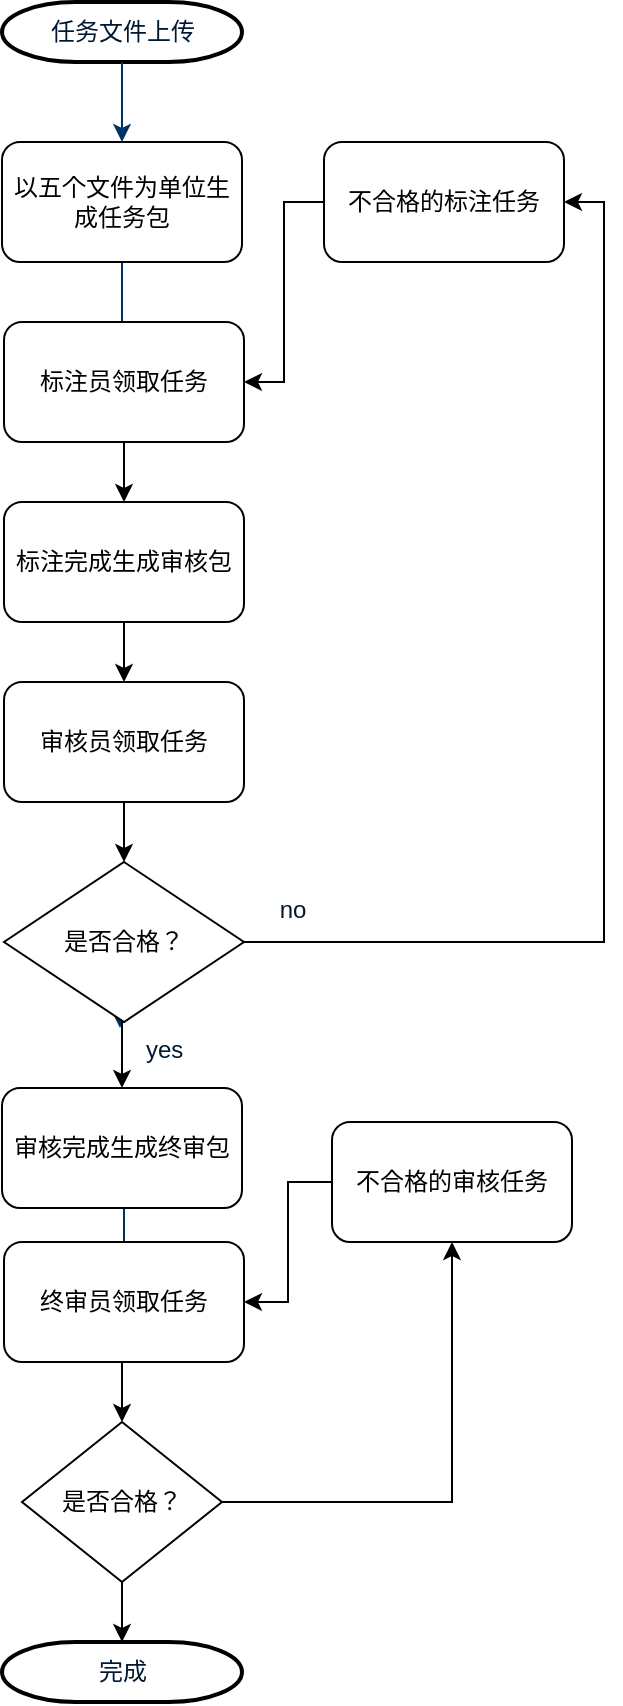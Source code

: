 <mxfile version="12.1.9" type="github" pages="1">
  <diagram id="6a731a19-8d31-9384-78a2-239565b7b9f0" name="Page-1">
    <mxGraphModel dx="786" dy="491" grid="1" gridSize="10" guides="1" tooltips="1" connect="1" arrows="1" fold="1" page="1" pageScale="1" pageWidth="1169" pageHeight="827" background="#ffffff" math="0" shadow="0">
      <root>
        <mxCell id="0"/>
        <mxCell id="1" parent="0"/>
        <mxCell id="2" value="任务文件上传" style="shape=mxgraph.flowchart.terminator;fillColor=#FFFFFF;strokeColor=#000000;strokeWidth=2;gradientColor=none;gradientDirection=north;fontColor=#001933;fontStyle=0;html=1;" parent="1" vertex="1">
          <mxGeometry x="260" y="60" width="120" height="30" as="geometry"/>
        </mxCell>
        <mxCell id="7" style="fontColor=#001933;fontStyle=1;strokeColor=#003366;strokeWidth=1;html=1;" parent="1" source="2" edge="1">
          <mxGeometry relative="1" as="geometry">
            <mxPoint x="320" y="130" as="targetPoint"/>
          </mxGeometry>
        </mxCell>
        <mxCell id="8" style="fontColor=#001933;fontStyle=1;strokeColor=#003366;strokeWidth=1;html=1;exitX=0.5;exitY=1;exitDx=0;exitDy=0;" parent="1" source="zEvsNkEJzdcjlOM2abnc-55" edge="1">
          <mxGeometry relative="1" as="geometry">
            <mxPoint x="320" y="210" as="sourcePoint"/>
            <mxPoint x="320" y="250" as="targetPoint"/>
          </mxGeometry>
        </mxCell>
        <mxCell id="11" value="yes" style="text;fontColor=#001933;fontStyle=0;html=1;strokeColor=none;gradientColor=none;fillColor=none;strokeWidth=2;" parent="1" vertex="1">
          <mxGeometry x="330" y="570" width="40" height="26" as="geometry"/>
        </mxCell>
        <mxCell id="12" value="" style="edgeStyle=elbowEdgeStyle;elbow=horizontal;fontColor=#001933;fontStyle=1;strokeColor=#003366;strokeWidth=1;html=1;" parent="1" source="zEvsNkEJzdcjlOM2abnc-59" edge="1">
          <mxGeometry x="-1" y="63" width="100" height="100" as="geometry">
            <mxPoint x="319" y="510" as="sourcePoint"/>
            <mxPoint x="319" y="573" as="targetPoint"/>
          </mxGeometry>
        </mxCell>
        <mxCell id="14" value="no" style="text;fontColor=#001933;fontStyle=0;html=1;strokeColor=none;gradientColor=none;fillColor=none;strokeWidth=2;align=center;" parent="1" vertex="1">
          <mxGeometry x="385" y="500" width="40" height="26" as="geometry"/>
        </mxCell>
        <mxCell id="21" value="" style="edgeStyle=elbowEdgeStyle;elbow=horizontal;fontColor=#001933;fontStyle=1;strokeColor=#003366;strokeWidth=1;html=1;" parent="1" edge="1">
          <mxGeometry y="-10" width="100" height="100" as="geometry">
            <mxPoint x="321" y="710" as="sourcePoint"/>
            <mxPoint x="321" y="710" as="targetPoint"/>
            <Array as="points">
              <mxPoint x="321" y="620"/>
            </Array>
          </mxGeometry>
        </mxCell>
        <mxCell id="40" value="完成" style="shape=mxgraph.flowchart.terminator;fillColor=#FFFFFF;strokeColor=#000000;strokeWidth=2;gradientColor=none;gradientDirection=north;fontColor=#001933;fontStyle=0;html=1;" parent="1" vertex="1">
          <mxGeometry x="260" y="880" width="120" height="30" as="geometry"/>
        </mxCell>
        <mxCell id="zEvsNkEJzdcjlOM2abnc-55" value="以五个文件为单位生成任务包" style="rounded=1;whiteSpace=wrap;html=1;" vertex="1" parent="1">
          <mxGeometry x="260" y="130" width="120" height="60" as="geometry"/>
        </mxCell>
        <mxCell id="zEvsNkEJzdcjlOM2abnc-58" style="edgeStyle=orthogonalEdgeStyle;rounded=0;orthogonalLoop=1;jettySize=auto;html=1;exitX=0.5;exitY=1;exitDx=0;exitDy=0;entryX=0.5;entryY=0;entryDx=0;entryDy=0;" edge="1" parent="1" source="zEvsNkEJzdcjlOM2abnc-56" target="zEvsNkEJzdcjlOM2abnc-57">
          <mxGeometry relative="1" as="geometry"/>
        </mxCell>
        <mxCell id="zEvsNkEJzdcjlOM2abnc-56" value="标注员领取任务" style="rounded=1;whiteSpace=wrap;html=1;" vertex="1" parent="1">
          <mxGeometry x="261" y="220" width="120" height="60" as="geometry"/>
        </mxCell>
        <mxCell id="zEvsNkEJzdcjlOM2abnc-68" style="edgeStyle=orthogonalEdgeStyle;rounded=0;orthogonalLoop=1;jettySize=auto;html=1;exitX=0.5;exitY=1;exitDx=0;exitDy=0;entryX=0.5;entryY=0;entryDx=0;entryDy=0;" edge="1" parent="1" source="zEvsNkEJzdcjlOM2abnc-57" target="zEvsNkEJzdcjlOM2abnc-66">
          <mxGeometry relative="1" as="geometry"/>
        </mxCell>
        <mxCell id="zEvsNkEJzdcjlOM2abnc-57" value="标注完成生成审核包" style="rounded=1;whiteSpace=wrap;html=1;" vertex="1" parent="1">
          <mxGeometry x="261" y="310" width="120" height="60" as="geometry"/>
        </mxCell>
        <mxCell id="zEvsNkEJzdcjlOM2abnc-63" style="edgeStyle=orthogonalEdgeStyle;rounded=0;orthogonalLoop=1;jettySize=auto;html=1;exitX=0;exitY=0.5;exitDx=0;exitDy=0;entryX=1;entryY=0.5;entryDx=0;entryDy=0;" edge="1" parent="1" source="zEvsNkEJzdcjlOM2abnc-61" target="zEvsNkEJzdcjlOM2abnc-56">
          <mxGeometry relative="1" as="geometry"/>
        </mxCell>
        <mxCell id="zEvsNkEJzdcjlOM2abnc-61" value="不合格的标注任务" style="rounded=1;whiteSpace=wrap;html=1;" vertex="1" parent="1">
          <mxGeometry x="421" y="130" width="120" height="60" as="geometry"/>
        </mxCell>
        <mxCell id="zEvsNkEJzdcjlOM2abnc-64" value="审核完成生成终审包" style="rounded=1;whiteSpace=wrap;html=1;" vertex="1" parent="1">
          <mxGeometry x="260" y="603" width="120" height="60" as="geometry"/>
        </mxCell>
        <mxCell id="zEvsNkEJzdcjlOM2abnc-78" style="edgeStyle=orthogonalEdgeStyle;rounded=0;orthogonalLoop=1;jettySize=auto;html=1;exitX=1;exitY=0.5;exitDx=0;exitDy=0;entryX=0.5;entryY=1;entryDx=0;entryDy=0;" edge="1" parent="1" source="zEvsNkEJzdcjlOM2abnc-65" target="zEvsNkEJzdcjlOM2abnc-77">
          <mxGeometry relative="1" as="geometry"/>
        </mxCell>
        <mxCell id="zEvsNkEJzdcjlOM2abnc-80" style="edgeStyle=orthogonalEdgeStyle;rounded=0;orthogonalLoop=1;jettySize=auto;html=1;exitX=0.5;exitY=1;exitDx=0;exitDy=0;" edge="1" parent="1" source="zEvsNkEJzdcjlOM2abnc-65" target="40">
          <mxGeometry relative="1" as="geometry"/>
        </mxCell>
        <mxCell id="zEvsNkEJzdcjlOM2abnc-65" value="是否合格？" style="rhombus;whiteSpace=wrap;html=1;" vertex="1" parent="1">
          <mxGeometry x="270" y="770" width="100" height="80" as="geometry"/>
        </mxCell>
        <mxCell id="zEvsNkEJzdcjlOM2abnc-70" style="edgeStyle=orthogonalEdgeStyle;rounded=0;orthogonalLoop=1;jettySize=auto;html=1;exitX=0.5;exitY=1;exitDx=0;exitDy=0;entryX=0.5;entryY=0;entryDx=0;entryDy=0;" edge="1" parent="1" source="zEvsNkEJzdcjlOM2abnc-66" target="zEvsNkEJzdcjlOM2abnc-59">
          <mxGeometry relative="1" as="geometry"/>
        </mxCell>
        <mxCell id="zEvsNkEJzdcjlOM2abnc-66" value="审核员领取任务" style="rounded=1;whiteSpace=wrap;html=1;" vertex="1" parent="1">
          <mxGeometry x="261" y="400" width="120" height="60" as="geometry"/>
        </mxCell>
        <mxCell id="zEvsNkEJzdcjlOM2abnc-71" style="edgeStyle=orthogonalEdgeStyle;rounded=0;orthogonalLoop=1;jettySize=auto;html=1;exitX=1;exitY=0.5;exitDx=0;exitDy=0;entryX=1;entryY=0.5;entryDx=0;entryDy=0;" edge="1" parent="1" source="zEvsNkEJzdcjlOM2abnc-59" target="zEvsNkEJzdcjlOM2abnc-61">
          <mxGeometry relative="1" as="geometry"/>
        </mxCell>
        <mxCell id="zEvsNkEJzdcjlOM2abnc-74" style="edgeStyle=orthogonalEdgeStyle;rounded=0;orthogonalLoop=1;jettySize=auto;html=1;exitX=0.5;exitY=1;exitDx=0;exitDy=0;entryX=0.5;entryY=0;entryDx=0;entryDy=0;" edge="1" parent="1" source="zEvsNkEJzdcjlOM2abnc-59" target="zEvsNkEJzdcjlOM2abnc-64">
          <mxGeometry relative="1" as="geometry"/>
        </mxCell>
        <mxCell id="zEvsNkEJzdcjlOM2abnc-59" value="是否合格？" style="rhombus;whiteSpace=wrap;html=1;" vertex="1" parent="1">
          <mxGeometry x="261" y="490" width="120" height="80" as="geometry"/>
        </mxCell>
        <mxCell id="zEvsNkEJzdcjlOM2abnc-76" style="edgeStyle=orthogonalEdgeStyle;rounded=0;orthogonalLoop=1;jettySize=auto;html=1;exitX=0.5;exitY=1;exitDx=0;exitDy=0;entryX=0.5;entryY=0;entryDx=0;entryDy=0;" edge="1" parent="1" source="zEvsNkEJzdcjlOM2abnc-75" target="zEvsNkEJzdcjlOM2abnc-65">
          <mxGeometry relative="1" as="geometry"/>
        </mxCell>
        <mxCell id="zEvsNkEJzdcjlOM2abnc-75" value="终审员领取任务" style="rounded=1;whiteSpace=wrap;html=1;" vertex="1" parent="1">
          <mxGeometry x="261" y="680" width="120" height="60" as="geometry"/>
        </mxCell>
        <mxCell id="zEvsNkEJzdcjlOM2abnc-79" style="edgeStyle=orthogonalEdgeStyle;rounded=0;orthogonalLoop=1;jettySize=auto;html=1;exitX=0;exitY=0.5;exitDx=0;exitDy=0;entryX=1;entryY=0.5;entryDx=0;entryDy=0;" edge="1" parent="1" source="zEvsNkEJzdcjlOM2abnc-77" target="zEvsNkEJzdcjlOM2abnc-75">
          <mxGeometry relative="1" as="geometry"/>
        </mxCell>
        <mxCell id="zEvsNkEJzdcjlOM2abnc-77" value="不合格的审核任务" style="rounded=1;whiteSpace=wrap;html=1;" vertex="1" parent="1">
          <mxGeometry x="425" y="620" width="120" height="60" as="geometry"/>
        </mxCell>
      </root>
    </mxGraphModel>
  </diagram>
</mxfile>
